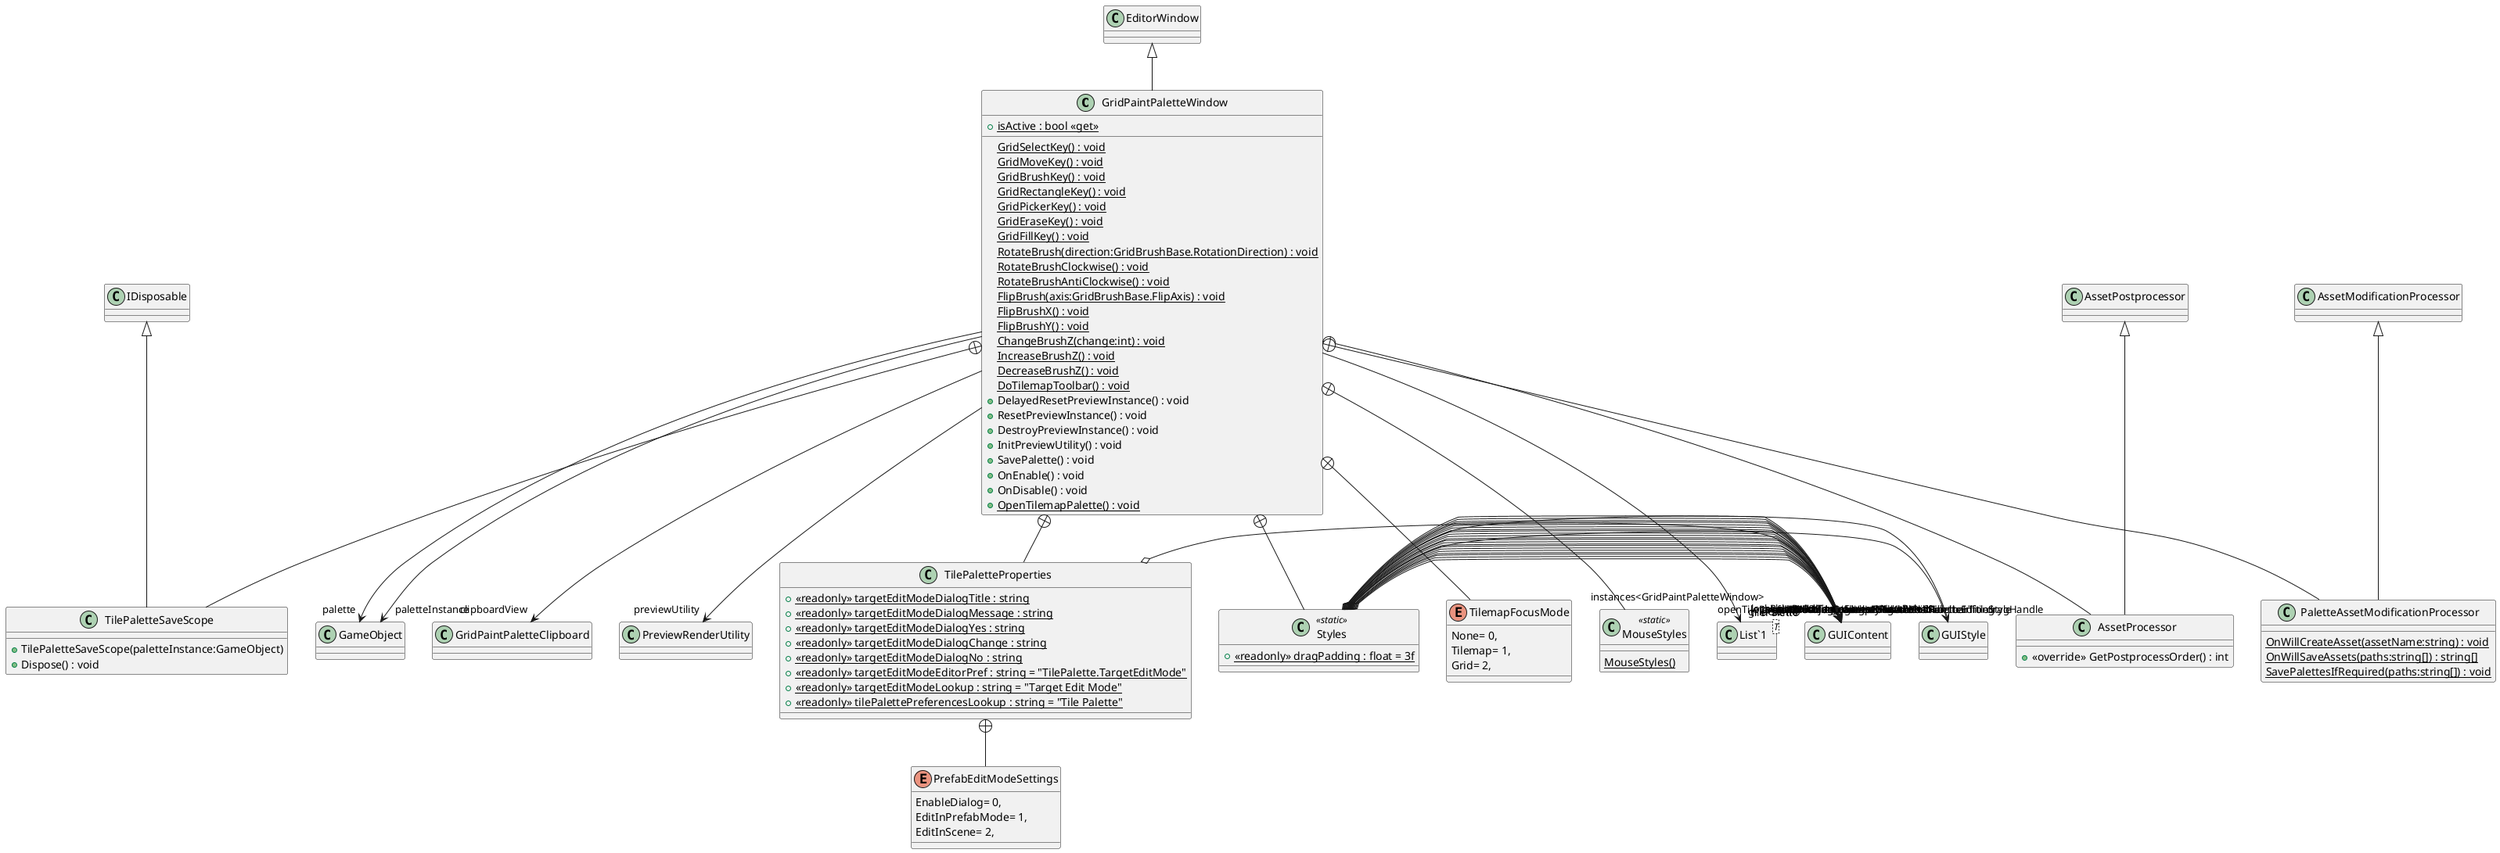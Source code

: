 @startuml
class GridPaintPaletteWindow {
    {static} GridSelectKey() : void
    {static} GridMoveKey() : void
    {static} GridBrushKey() : void
    {static} GridRectangleKey() : void
    {static} GridPickerKey() : void
    {static} GridEraseKey() : void
    {static} GridFillKey() : void
    {static} RotateBrush(direction:GridBrushBase.RotationDirection) : void
    {static} RotateBrushClockwise() : void
    {static} RotateBrushAntiClockwise() : void
    {static} FlipBrush(axis:GridBrushBase.FlipAxis) : void
    {static} FlipBrushX() : void
    {static} FlipBrushY() : void
    {static} ChangeBrushZ(change:int) : void
    {static} IncreaseBrushZ() : void
    {static} DecreaseBrushZ() : void
    + {static} isActive : bool <<get>>
    {static} DoTilemapToolbar() : void
    + DelayedResetPreviewInstance() : void
    + ResetPreviewInstance() : void
    + DestroyPreviewInstance() : void
    + InitPreviewUtility() : void
    + SavePalette() : void
    + OnEnable() : void
    + OnDisable() : void
    + {static} OpenTilemapPalette() : void
}
enum TilemapFocusMode {
    None= 0,
    Tilemap= 1,
    Grid= 2,
}
class MouseStyles <<static>> {
    {static} MouseStyles()
}
class Styles <<static>> {
    + {static} <<readonly>> dragPadding : float = 3f
}
class TilePaletteSaveScope {
    + TilePaletteSaveScope(paletteInstance:GameObject)
    + Dispose() : void
}
class TilePaletteProperties {
    + {static} <<readonly>> targetEditModeDialogTitle : string
    + {static} <<readonly>> targetEditModeDialogMessage : string
    + {static} <<readonly>> targetEditModeDialogYes : string
    + {static} <<readonly>> targetEditModeDialogChange : string
    + {static} <<readonly>> targetEditModeDialogNo : string
    + {static} <<readonly>> targetEditModeEditorPref : string = "TilePalette.TargetEditMode"
    + {static} <<readonly>> targetEditModeLookup : string = "Target Edit Mode"
    + {static} <<readonly>> tilePalettePreferencesLookup : string = "Tile Palette"
}
class "List`1"<T> {
}
class AssetProcessor {
    + <<override>> GetPostprocessOrder() : int
}
class PaletteAssetModificationProcessor {
    {static} OnWillCreateAsset(assetName:string) : void
    {static} OnWillSaveAssets(paths:string[]) : string[]
    {static} SavePalettesIfRequired(paths:string[]) : void
}
enum PrefabEditModeSettings {
    EnableDialog= 0,
    EditInPrefabMode= 1,
    EditInScene= 2,
}
EditorWindow <|-- GridPaintPaletteWindow
GridPaintPaletteWindow --> "instances<GridPaintPaletteWindow>" "List`1"
GridPaintPaletteWindow --> "palette" GameObject
GridPaintPaletteWindow --> "paletteInstance" GameObject
GridPaintPaletteWindow --> "clipboardView" GridPaintPaletteClipboard
GridPaintPaletteWindow --> "previewUtility" PreviewRenderUtility
GridPaintPaletteWindow +-- TilemapFocusMode
GridPaintPaletteWindow +-- MouseStyles
GridPaintPaletteWindow +-- Styles
Styles o-> "emptyProjectInfo" GUIContent
Styles o-> "emptyPaletteInfo" GUIContent
Styles o-> "invalidPaletteInfo" GUIContent
Styles o-> "invalidGridInfo" GUIContent
Styles o-> "selectPaintTarget" GUIContent
Styles o-> "selectPalettePrefab" GUIContent
Styles o-> "selectTileAsset" GUIContent
Styles o-> "unlockPaletteEditing" GUIContent
Styles o-> "lockPaletteEditing" GUIContent
Styles o-> "openTilePalettePreferences" GUIContent
Styles o-> "createNewPalette" GUIContent
Styles o-> "activeTargetLabel" GUIContent
Styles o-> "prefabWarningIcon" GUIContent
Styles o-> "tilePalette" GUIContent
Styles o-> "edit" GUIContent
Styles o-> "editModified" GUIContent
Styles o-> "gridGizmo" GUIContent
Styles o-> "gizmos" GUIContent
Styles o-> "lockZPosition" GUIContent
Styles o-> "zPosition" GUIContent
Styles o-> "resetZPosition" GUIContent
Styles o-> "ToolbarTitleStyle" GUIStyle
Styles o-> "dragHandle" GUIStyle
GridPaintPaletteWindow +-- TilePaletteSaveScope
IDisposable <|-- TilePaletteSaveScope
GridPaintPaletteWindow +-- TilePaletteProperties
TilePaletteProperties o-> "targetEditModeDialogLabel" GUIContent
GridPaintPaletteWindow +-- AssetProcessor
AssetPostprocessor <|-- AssetProcessor
GridPaintPaletteWindow +-- PaletteAssetModificationProcessor
AssetModificationProcessor <|-- PaletteAssetModificationProcessor
TilePaletteProperties +-- PrefabEditModeSettings
@enduml
